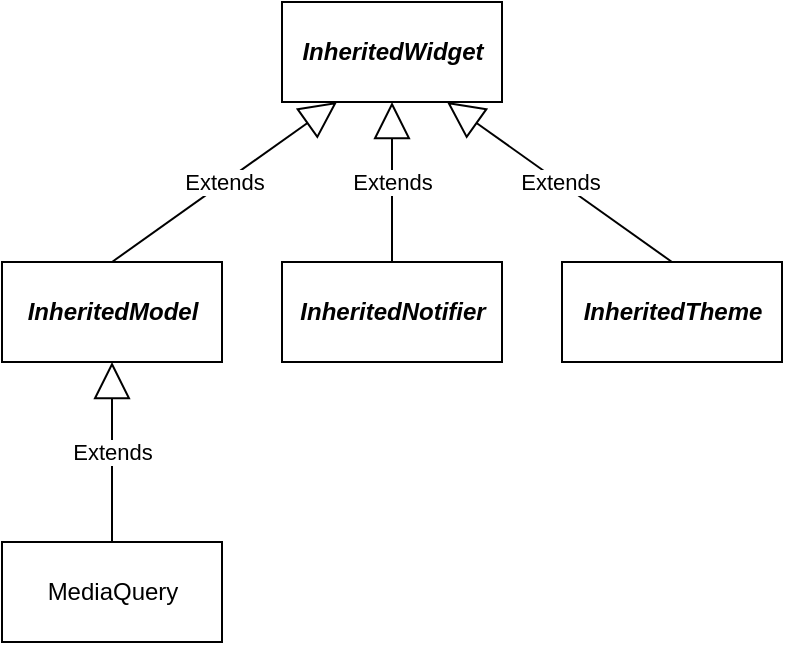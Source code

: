 <mxfile version="20.6.2" type="device"><diagram id="eYSq831yCaUuwV9uCcLe" name="第 1 页"><mxGraphModel dx="943" dy="558" grid="1" gridSize="10" guides="1" tooltips="1" connect="1" arrows="1" fold="1" page="1" pageScale="1" pageWidth="827" pageHeight="1169" math="0" shadow="0"><root><mxCell id="0"/><mxCell id="1" parent="0"/><mxCell id="KOWpL1hDN8q0fsSDOD1u-1" value="&lt;i&gt;&lt;b&gt;InheritedWidget&lt;/b&gt;&lt;/i&gt;" style="html=1;" parent="1" vertex="1"><mxGeometry x="380" y="150" width="110" height="50" as="geometry"/></mxCell><mxCell id="KxALr9Cy7UDiXRNi2V7o-3" value="&lt;i&gt;&lt;b&gt;InheritedModel&lt;/b&gt;&lt;/i&gt;" style="html=1;" vertex="1" parent="1"><mxGeometry x="240" y="280" width="110" height="50" as="geometry"/></mxCell><mxCell id="KxALr9Cy7UDiXRNi2V7o-4" value="Extends" style="endArrow=block;endSize=16;endFill=0;html=1;rounded=0;exitX=0.5;exitY=0;exitDx=0;exitDy=0;entryX=0.25;entryY=1;entryDx=0;entryDy=0;" edge="1" parent="1" source="KxALr9Cy7UDiXRNi2V7o-3" target="KOWpL1hDN8q0fsSDOD1u-1"><mxGeometry width="160" relative="1" as="geometry"><mxPoint x="330" y="290" as="sourcePoint"/><mxPoint x="490" y="290" as="targetPoint"/></mxGeometry></mxCell><mxCell id="KxALr9Cy7UDiXRNi2V7o-5" value="MediaQuery" style="html=1;" vertex="1" parent="1"><mxGeometry x="240" y="420" width="110" height="50" as="geometry"/></mxCell><mxCell id="KxALr9Cy7UDiXRNi2V7o-6" value="Extends" style="endArrow=block;endSize=16;endFill=0;html=1;rounded=0;exitX=0.5;exitY=0;exitDx=0;exitDy=0;" edge="1" parent="1" source="KxALr9Cy7UDiXRNi2V7o-5" target="KxALr9Cy7UDiXRNi2V7o-3"><mxGeometry width="160" relative="1" as="geometry"><mxPoint x="330" y="290" as="sourcePoint"/><mxPoint x="490" y="290" as="targetPoint"/></mxGeometry></mxCell><mxCell id="KxALr9Cy7UDiXRNi2V7o-9" value="&lt;b&gt;&lt;i&gt;InheritedNotifier&lt;/i&gt;&lt;/b&gt;" style="html=1;" vertex="1" parent="1"><mxGeometry x="380" y="280" width="110" height="50" as="geometry"/></mxCell><mxCell id="KxALr9Cy7UDiXRNi2V7o-10" value="Extends" style="endArrow=block;endSize=16;endFill=0;html=1;rounded=0;entryX=0.5;entryY=1;entryDx=0;entryDy=0;exitX=0.5;exitY=0;exitDx=0;exitDy=0;" edge="1" parent="1" source="KxALr9Cy7UDiXRNi2V7o-9" target="KOWpL1hDN8q0fsSDOD1u-1"><mxGeometry width="160" relative="1" as="geometry"><mxPoint x="330" y="290" as="sourcePoint"/><mxPoint x="490" y="290" as="targetPoint"/></mxGeometry></mxCell><mxCell id="KxALr9Cy7UDiXRNi2V7o-11" value="&lt;b&gt;&lt;i&gt;InheritedTheme&lt;/i&gt;&lt;/b&gt;" style="html=1;" vertex="1" parent="1"><mxGeometry x="520" y="280" width="110" height="50" as="geometry"/></mxCell><mxCell id="KxALr9Cy7UDiXRNi2V7o-12" value="Extends" style="endArrow=block;endSize=16;endFill=0;html=1;rounded=0;entryX=0.75;entryY=1;entryDx=0;entryDy=0;exitX=0.5;exitY=0;exitDx=0;exitDy=0;" edge="1" parent="1" source="KxALr9Cy7UDiXRNi2V7o-11" target="KOWpL1hDN8q0fsSDOD1u-1"><mxGeometry width="160" relative="1" as="geometry"><mxPoint x="330" y="290" as="sourcePoint"/><mxPoint x="490" y="290" as="targetPoint"/></mxGeometry></mxCell></root></mxGraphModel></diagram></mxfile>